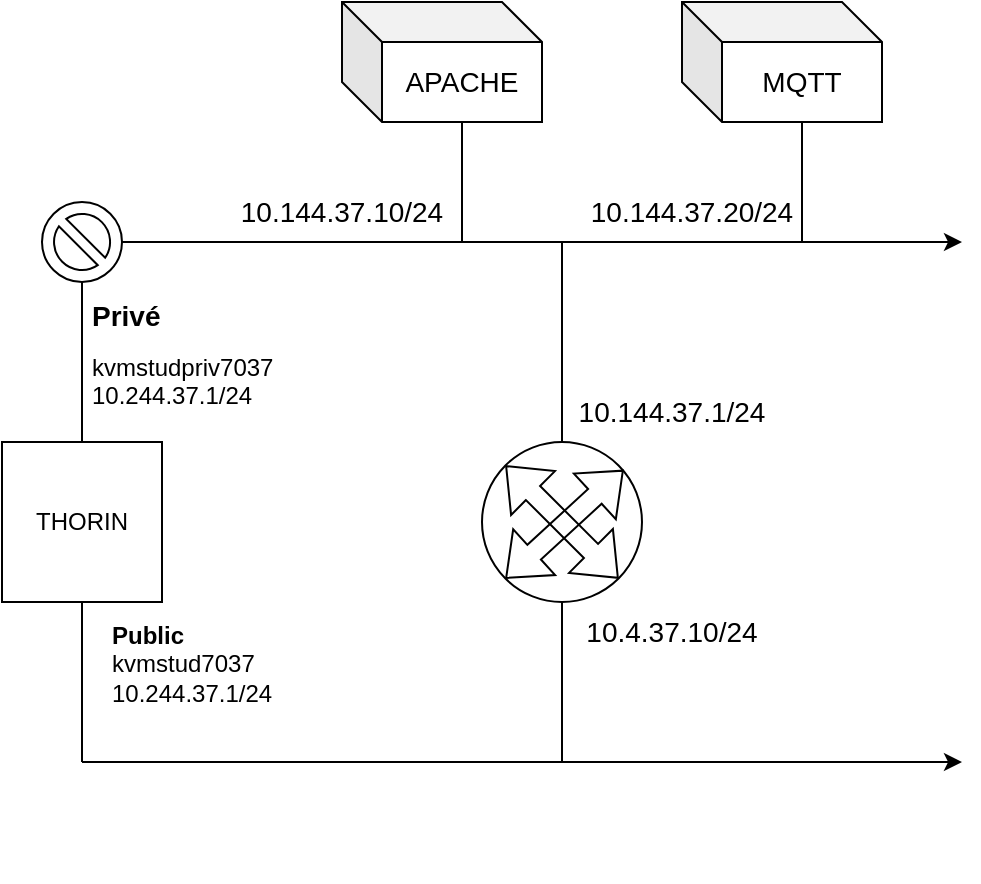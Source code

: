 <mxfile version="17.2.5" type="github">
  <diagram id="WMRxFUDG_etUpyFxwlcA" name="Page-1">
    <mxGraphModel dx="1102" dy="503" grid="1" gridSize="10" guides="1" tooltips="1" connect="1" arrows="1" fold="1" page="1" pageScale="1" pageWidth="827" pageHeight="1169" math="0" shadow="0">
      <root>
        <mxCell id="0" />
        <mxCell id="1" parent="0" />
        <mxCell id="GB6gtYQ_iOAVg2I0iTZo-1" value="" style="ellipse;whiteSpace=wrap;html=1;" vertex="1" parent="1">
          <mxGeometry x="400" y="360" width="80" height="80" as="geometry" />
        </mxCell>
        <mxCell id="GB6gtYQ_iOAVg2I0iTZo-2" value="" style="shape=flexArrow;endArrow=classic;startArrow=classic;html=1;rounded=0;entryX=0.885;entryY=0.175;entryDx=0;entryDy=0;entryPerimeter=0;exitX=0;exitY=1;exitDx=0;exitDy=0;" edge="1" parent="1" source="GB6gtYQ_iOAVg2I0iTZo-1" target="GB6gtYQ_iOAVg2I0iTZo-1">
          <mxGeometry width="100" height="100" relative="1" as="geometry">
            <mxPoint x="430" y="440" as="sourcePoint" />
            <mxPoint x="500" y="380" as="targetPoint" />
          </mxGeometry>
        </mxCell>
        <mxCell id="GB6gtYQ_iOAVg2I0iTZo-3" value="" style="shape=flexArrow;endArrow=classic;startArrow=classic;html=1;rounded=0;exitX=0;exitY=0;exitDx=0;exitDy=0;entryX=1;entryY=1;entryDx=0;entryDy=0;" edge="1" parent="1" source="GB6gtYQ_iOAVg2I0iTZo-1" target="GB6gtYQ_iOAVg2I0iTZo-1">
          <mxGeometry width="100" height="100" relative="1" as="geometry">
            <mxPoint x="430" y="400" as="sourcePoint" />
            <mxPoint x="530" y="300" as="targetPoint" />
          </mxGeometry>
        </mxCell>
        <mxCell id="GB6gtYQ_iOAVg2I0iTZo-4" value="" style="whiteSpace=wrap;html=1;aspect=fixed;" vertex="1" parent="1">
          <mxGeometry x="160" y="360" width="80" height="80" as="geometry" />
        </mxCell>
        <mxCell id="GB6gtYQ_iOAVg2I0iTZo-5" value="THORIN" style="text;html=1;strokeColor=none;fillColor=none;align=center;verticalAlign=middle;whiteSpace=wrap;rounded=0;" vertex="1" parent="1">
          <mxGeometry x="170" y="385" width="60" height="30" as="geometry" />
        </mxCell>
        <mxCell id="GB6gtYQ_iOAVg2I0iTZo-6" value="" style="verticalLabelPosition=bottom;verticalAlign=top;html=1;shape=mxgraph.basic.no_symbol" vertex="1" parent="1">
          <mxGeometry x="180" y="240" width="40" height="40" as="geometry" />
        </mxCell>
        <mxCell id="GB6gtYQ_iOAVg2I0iTZo-7" value="" style="endArrow=none;html=1;rounded=0;exitX=0.5;exitY=0;exitDx=0;exitDy=0;entryX=0.5;entryY=1;entryDx=0;entryDy=0;entryPerimeter=0;" edge="1" parent="1" source="GB6gtYQ_iOAVg2I0iTZo-4" target="GB6gtYQ_iOAVg2I0iTZo-6">
          <mxGeometry width="50" height="50" relative="1" as="geometry">
            <mxPoint x="190" y="350" as="sourcePoint" />
            <mxPoint x="240" y="300" as="targetPoint" />
          </mxGeometry>
        </mxCell>
        <mxCell id="GB6gtYQ_iOAVg2I0iTZo-9" value="&lt;h1 style=&quot;font-size: 14px&quot;&gt;Privé&lt;/h1&gt;&lt;div&gt;kvmstudpriv7037&lt;/div&gt;&lt;div&gt;10.244.37.1/24&lt;br&gt;&lt;/div&gt;" style="text;html=1;strokeColor=none;fillColor=none;spacing=5;spacingTop=-20;whiteSpace=wrap;overflow=hidden;rounded=0;" vertex="1" parent="1">
          <mxGeometry x="200" y="290" width="190" height="120" as="geometry" />
        </mxCell>
        <mxCell id="GB6gtYQ_iOAVg2I0iTZo-10" value="&lt;b&gt;Public&lt;/b&gt;&lt;div&gt;kvmstud7037&lt;/div&gt;&lt;div&gt;10.244.37.1/24&lt;br&gt;&lt;/div&gt;" style="text;html=1;strokeColor=none;fillColor=none;spacing=5;spacingTop=-20;whiteSpace=wrap;overflow=hidden;rounded=0;" vertex="1" parent="1">
          <mxGeometry x="210" y="460" width="190" height="120" as="geometry" />
        </mxCell>
        <mxCell id="GB6gtYQ_iOAVg2I0iTZo-11" value="" style="shape=cube;whiteSpace=wrap;html=1;boundedLbl=1;backgroundOutline=1;darkOpacity=0.05;darkOpacity2=0.1;fontSize=14;" vertex="1" parent="1">
          <mxGeometry x="330" y="140" width="100" height="60" as="geometry" />
        </mxCell>
        <mxCell id="GB6gtYQ_iOAVg2I0iTZo-12" value="" style="shape=cube;whiteSpace=wrap;html=1;boundedLbl=1;backgroundOutline=1;darkOpacity=0.05;darkOpacity2=0.1;fontSize=14;" vertex="1" parent="1">
          <mxGeometry x="500" y="140" width="100" height="60" as="geometry" />
        </mxCell>
        <mxCell id="GB6gtYQ_iOAVg2I0iTZo-13" value="" style="endArrow=none;html=1;rounded=0;fontSize=14;exitX=1;exitY=0.5;exitDx=0;exitDy=0;exitPerimeter=0;entryX=1;entryY=1;entryDx=0;entryDy=0;" edge="1" parent="1" source="GB6gtYQ_iOAVg2I0iTZo-6" target="GB6gtYQ_iOAVg2I0iTZo-20">
          <mxGeometry width="50" height="50" relative="1" as="geometry">
            <mxPoint x="390" y="310" as="sourcePoint" />
            <mxPoint x="760" y="260" as="targetPoint" />
          </mxGeometry>
        </mxCell>
        <mxCell id="GB6gtYQ_iOAVg2I0iTZo-14" value="" style="endArrow=none;html=1;rounded=0;fontSize=14;entryX=0;entryY=0;entryDx=60;entryDy=60;entryPerimeter=0;" edge="1" parent="1" target="GB6gtYQ_iOAVg2I0iTZo-11">
          <mxGeometry width="50" height="50" relative="1" as="geometry">
            <mxPoint x="390" y="260" as="sourcePoint" />
            <mxPoint x="440" y="260" as="targetPoint" />
          </mxGeometry>
        </mxCell>
        <mxCell id="GB6gtYQ_iOAVg2I0iTZo-15" value="" style="endArrow=none;html=1;rounded=0;fontSize=14;entryX=0;entryY=0;entryDx=60;entryDy=60;entryPerimeter=0;" edge="1" parent="1" target="GB6gtYQ_iOAVg2I0iTZo-12">
          <mxGeometry width="50" height="50" relative="1" as="geometry">
            <mxPoint x="560" y="260" as="sourcePoint" />
            <mxPoint x="440" y="260" as="targetPoint" />
          </mxGeometry>
        </mxCell>
        <mxCell id="GB6gtYQ_iOAVg2I0iTZo-16" value="APACHE" style="text;html=1;strokeColor=none;fillColor=none;align=center;verticalAlign=middle;whiteSpace=wrap;rounded=0;fontSize=14;" vertex="1" parent="1">
          <mxGeometry x="360" y="160" width="60" height="40" as="geometry" />
        </mxCell>
        <mxCell id="GB6gtYQ_iOAVg2I0iTZo-17" value="MQTT" style="text;html=1;strokeColor=none;fillColor=none;align=center;verticalAlign=middle;whiteSpace=wrap;rounded=0;fontSize=14;" vertex="1" parent="1">
          <mxGeometry x="530" y="160" width="60" height="40" as="geometry" />
        </mxCell>
        <mxCell id="GB6gtYQ_iOAVg2I0iTZo-18" value="10.144.37.10/24" style="text;html=1;strokeColor=none;fillColor=none;align=center;verticalAlign=middle;whiteSpace=wrap;rounded=0;fontSize=14;" vertex="1" parent="1">
          <mxGeometry x="270" y="230" width="120" height="30" as="geometry" />
        </mxCell>
        <mxCell id="GB6gtYQ_iOAVg2I0iTZo-20" value="10.144.37.20/24" style="text;html=1;strokeColor=none;fillColor=none;align=center;verticalAlign=middle;whiteSpace=wrap;rounded=0;fontSize=14;" vertex="1" parent="1">
          <mxGeometry x="450" y="230" width="110" height="30" as="geometry" />
        </mxCell>
        <mxCell id="GB6gtYQ_iOAVg2I0iTZo-21" value="" style="endArrow=none;html=1;rounded=0;fontSize=14;" edge="1" parent="1">
          <mxGeometry width="50" height="50" relative="1" as="geometry">
            <mxPoint x="440" y="260" as="sourcePoint" />
            <mxPoint x="440" y="360" as="targetPoint" />
          </mxGeometry>
        </mxCell>
        <mxCell id="GB6gtYQ_iOAVg2I0iTZo-22" value="10.144.37.1/24" style="text;html=1;strokeColor=none;fillColor=none;align=center;verticalAlign=middle;whiteSpace=wrap;rounded=0;fontSize=14;" vertex="1" parent="1">
          <mxGeometry x="440" y="330" width="110" height="30" as="geometry" />
        </mxCell>
        <mxCell id="GB6gtYQ_iOAVg2I0iTZo-23" value="" style="endArrow=none;html=1;rounded=0;fontSize=14;exitX=0.5;exitY=1;exitDx=0;exitDy=0;" edge="1" parent="1" source="GB6gtYQ_iOAVg2I0iTZo-4">
          <mxGeometry width="50" height="50" relative="1" as="geometry">
            <mxPoint x="390" y="450" as="sourcePoint" />
            <mxPoint x="200" y="520" as="targetPoint" />
          </mxGeometry>
        </mxCell>
        <mxCell id="GB6gtYQ_iOAVg2I0iTZo-24" value="" style="endArrow=none;html=1;rounded=0;fontSize=14;" edge="1" parent="1">
          <mxGeometry width="50" height="50" relative="1" as="geometry">
            <mxPoint x="200" y="520" as="sourcePoint" />
            <mxPoint x="560" y="520" as="targetPoint" />
          </mxGeometry>
        </mxCell>
        <mxCell id="GB6gtYQ_iOAVg2I0iTZo-25" value="" style="endArrow=none;html=1;rounded=0;fontSize=14;" edge="1" parent="1">
          <mxGeometry width="50" height="50" relative="1" as="geometry">
            <mxPoint x="440" y="520" as="sourcePoint" />
            <mxPoint x="440" y="440" as="targetPoint" />
          </mxGeometry>
        </mxCell>
        <mxCell id="GB6gtYQ_iOAVg2I0iTZo-26" value="10.4.37.10/24" style="text;html=1;strokeColor=none;fillColor=none;align=center;verticalAlign=middle;whiteSpace=wrap;rounded=0;fontSize=14;" vertex="1" parent="1">
          <mxGeometry x="440" y="440" width="110" height="30" as="geometry" />
        </mxCell>
        <mxCell id="GB6gtYQ_iOAVg2I0iTZo-27" value="" style="endArrow=classic;html=1;rounded=0;fontSize=14;exitX=1;exitY=1;exitDx=0;exitDy=0;" edge="1" parent="1" source="GB6gtYQ_iOAVg2I0iTZo-20">
          <mxGeometry width="50" height="50" relative="1" as="geometry">
            <mxPoint x="390" y="370" as="sourcePoint" />
            <mxPoint x="640" y="260" as="targetPoint" />
          </mxGeometry>
        </mxCell>
        <mxCell id="GB6gtYQ_iOAVg2I0iTZo-30" value="" style="endArrow=classic;html=1;rounded=0;fontSize=14;" edge="1" parent="1">
          <mxGeometry width="50" height="50" relative="1" as="geometry">
            <mxPoint x="560" y="520" as="sourcePoint" />
            <mxPoint x="640" y="520" as="targetPoint" />
          </mxGeometry>
        </mxCell>
      </root>
    </mxGraphModel>
  </diagram>
</mxfile>
